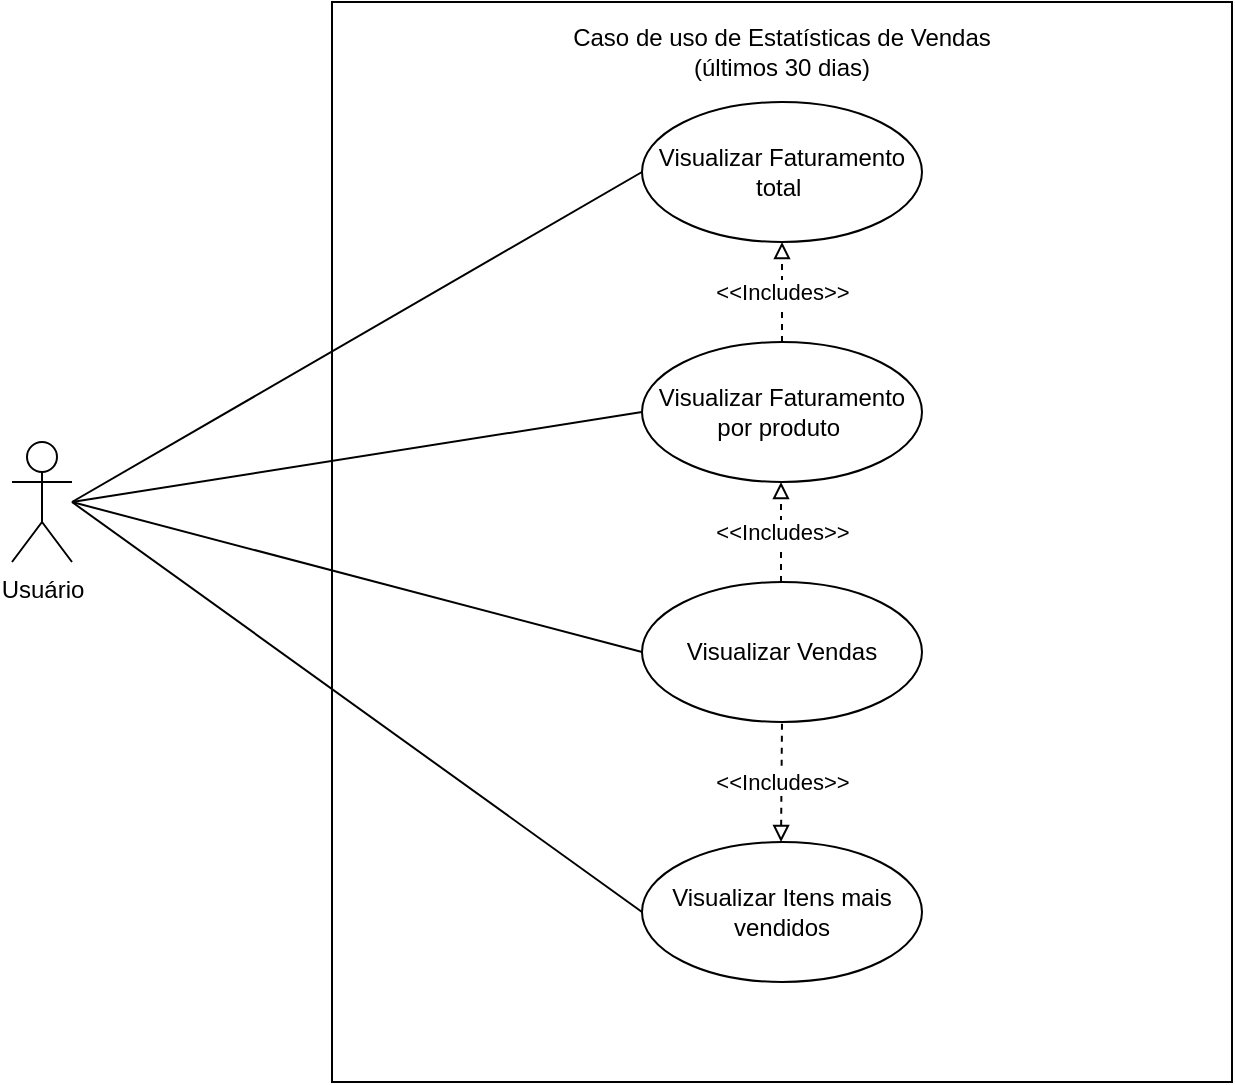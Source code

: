 <mxfile version="24.7.17">
  <diagram name="Página-1" id="caZJo9AsfcRcT_C5_-hI">
    <mxGraphModel dx="1434" dy="844" grid="1" gridSize="10" guides="1" tooltips="1" connect="1" arrows="1" fold="1" page="1" pageScale="1" pageWidth="827" pageHeight="1169" math="0" shadow="0">
      <root>
        <mxCell id="0" />
        <mxCell id="1" parent="0" />
        <mxCell id="_3lTq945jsmqDbsukCAh-3" value="Usuário" style="shape=umlActor;verticalLabelPosition=bottom;verticalAlign=top;html=1;outlineConnect=0;" vertex="1" parent="1">
          <mxGeometry x="230" y="380" width="30" height="60" as="geometry" />
        </mxCell>
        <mxCell id="_3lTq945jsmqDbsukCAh-4" value="" style="rounded=0;whiteSpace=wrap;html=1;" vertex="1" parent="1">
          <mxGeometry x="390" y="160" width="450" height="540" as="geometry" />
        </mxCell>
        <mxCell id="_3lTq945jsmqDbsukCAh-5" value="Visualizar Vendas" style="ellipse;whiteSpace=wrap;html=1;" vertex="1" parent="1">
          <mxGeometry x="545" y="450" width="140" height="70" as="geometry" />
        </mxCell>
        <mxCell id="_3lTq945jsmqDbsukCAh-9" value="" style="endArrow=none;html=1;rounded=0;entryX=0;entryY=0.5;entryDx=0;entryDy=0;" edge="1" parent="1" target="_3lTq945jsmqDbsukCAh-5">
          <mxGeometry width="50" height="50" relative="1" as="geometry">
            <mxPoint x="260" y="410" as="sourcePoint" />
            <mxPoint x="310" y="360" as="targetPoint" />
          </mxGeometry>
        </mxCell>
        <mxCell id="_3lTq945jsmqDbsukCAh-16" value="Caso de uso de Estatísticas de Vendas&lt;div&gt;(últimos 30 dias)&lt;/div&gt;" style="text;html=1;align=center;verticalAlign=middle;whiteSpace=wrap;rounded=0;" vertex="1" parent="1">
          <mxGeometry x="502" y="170" width="226" height="30" as="geometry" />
        </mxCell>
        <mxCell id="_3lTq945jsmqDbsukCAh-18" value="Visualizar Faturamento total&amp;nbsp;" style="ellipse;whiteSpace=wrap;html=1;" vertex="1" parent="1">
          <mxGeometry x="545" y="210" width="140" height="70" as="geometry" />
        </mxCell>
        <mxCell id="_3lTq945jsmqDbsukCAh-19" value="" style="endArrow=none;html=1;rounded=0;entryX=0;entryY=0.5;entryDx=0;entryDy=0;" edge="1" parent="1" target="_3lTq945jsmqDbsukCAh-18">
          <mxGeometry width="50" height="50" relative="1" as="geometry">
            <mxPoint x="260" y="410" as="sourcePoint" />
            <mxPoint x="555" y="525" as="targetPoint" />
          </mxGeometry>
        </mxCell>
        <mxCell id="_3lTq945jsmqDbsukCAh-20" value="Visualizar Faturamento por produto&amp;nbsp;" style="ellipse;whiteSpace=wrap;html=1;" vertex="1" parent="1">
          <mxGeometry x="545" y="330" width="140" height="70" as="geometry" />
        </mxCell>
        <mxCell id="_3lTq945jsmqDbsukCAh-21" value="Visualizar Itens mais vendidos" style="ellipse;whiteSpace=wrap;html=1;" vertex="1" parent="1">
          <mxGeometry x="545" y="580" width="140" height="70" as="geometry" />
        </mxCell>
        <mxCell id="_3lTq945jsmqDbsukCAh-22" value="" style="endArrow=none;html=1;rounded=0;entryX=0;entryY=0.5;entryDx=0;entryDy=0;" edge="1" parent="1" target="_3lTq945jsmqDbsukCAh-20">
          <mxGeometry width="50" height="50" relative="1" as="geometry">
            <mxPoint x="260" y="410" as="sourcePoint" />
            <mxPoint x="555" y="255" as="targetPoint" />
          </mxGeometry>
        </mxCell>
        <mxCell id="_3lTq945jsmqDbsukCAh-23" value="" style="endArrow=none;html=1;rounded=0;entryX=0;entryY=0.5;entryDx=0;entryDy=0;" edge="1" parent="1" target="_3lTq945jsmqDbsukCAh-21">
          <mxGeometry width="50" height="50" relative="1" as="geometry">
            <mxPoint x="260" y="410" as="sourcePoint" />
            <mxPoint x="555" y="375" as="targetPoint" />
          </mxGeometry>
        </mxCell>
        <mxCell id="_3lTq945jsmqDbsukCAh-24" value="&amp;lt;&amp;lt;Includes&amp;gt;&amp;gt;" style="endArrow=block;dashed=1;html=1;rounded=0;endFill=0;startArrow=none;startFill=0;entryX=0.5;entryY=1;entryDx=0;entryDy=0;" edge="1" parent="1" source="_3lTq945jsmqDbsukCAh-20" target="_3lTq945jsmqDbsukCAh-18">
          <mxGeometry width="50" height="50" relative="1" as="geometry">
            <mxPoint x="610" y="215" as="sourcePoint" />
            <mxPoint x="410" y="180" as="targetPoint" />
          </mxGeometry>
        </mxCell>
        <mxCell id="_3lTq945jsmqDbsukCAh-25" value="&amp;lt;&amp;lt;Includes&amp;gt;&amp;gt;" style="endArrow=block;dashed=1;html=1;rounded=0;endFill=0;startArrow=none;startFill=0;entryX=0.5;entryY=1;entryDx=0;entryDy=0;" edge="1" parent="1">
          <mxGeometry width="50" height="50" relative="1" as="geometry">
            <mxPoint x="614.5" y="450" as="sourcePoint" />
            <mxPoint x="614.5" y="400" as="targetPoint" />
          </mxGeometry>
        </mxCell>
        <mxCell id="_3lTq945jsmqDbsukCAh-26" value="&amp;lt;&amp;lt;Includes&amp;gt;&amp;gt;" style="endArrow=none;dashed=1;html=1;rounded=0;endFill=0;startArrow=block;startFill=0;entryX=0.5;entryY=1;entryDx=0;entryDy=0;" edge="1" parent="1" target="_3lTq945jsmqDbsukCAh-5">
          <mxGeometry width="50" height="50" relative="1" as="geometry">
            <mxPoint x="614.5" y="580" as="sourcePoint" />
            <mxPoint x="614.5" y="530" as="targetPoint" />
          </mxGeometry>
        </mxCell>
      </root>
    </mxGraphModel>
  </diagram>
</mxfile>
